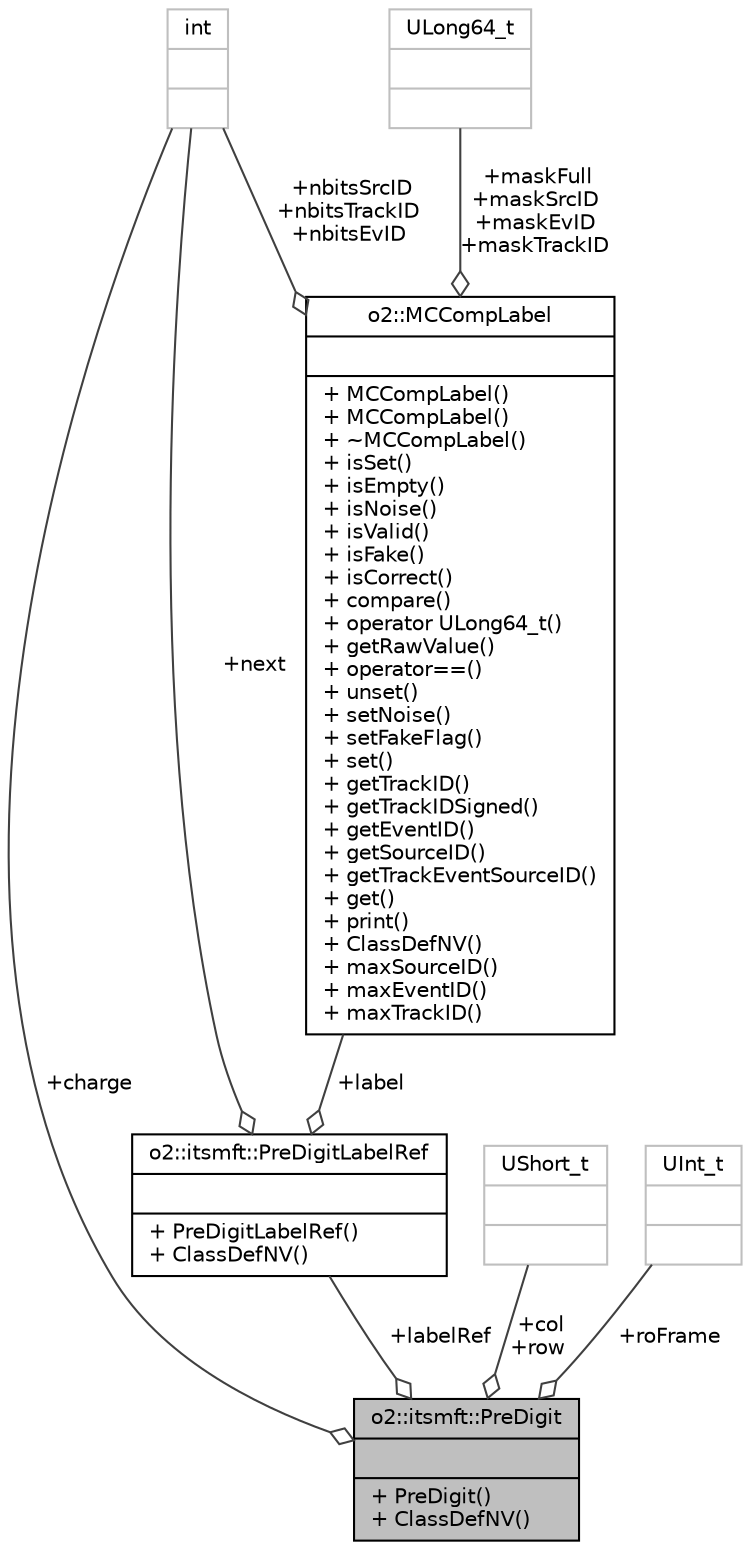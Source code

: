digraph "o2::itsmft::PreDigit"
{
 // INTERACTIVE_SVG=YES
  bgcolor="transparent";
  edge [fontname="Helvetica",fontsize="10",labelfontname="Helvetica",labelfontsize="10"];
  node [fontname="Helvetica",fontsize="10",shape=record];
  Node1 [label="{o2::itsmft::PreDigit\n||+ PreDigit()\l+ ClassDefNV()\l}",height=0.2,width=0.4,color="black", fillcolor="grey75", style="filled", fontcolor="black"];
  Node2 -> Node1 [color="grey25",fontsize="10",style="solid",label=" +charge" ,arrowhead="odiamond",fontname="Helvetica"];
  Node2 [label="{int\n||}",height=0.2,width=0.4,color="grey75"];
  Node3 -> Node1 [color="grey25",fontsize="10",style="solid",label=" +col\n+row" ,arrowhead="odiamond",fontname="Helvetica"];
  Node3 [label="{UShort_t\n||}",height=0.2,width=0.4,color="grey75"];
  Node4 -> Node1 [color="grey25",fontsize="10",style="solid",label=" +labelRef" ,arrowhead="odiamond",fontname="Helvetica"];
  Node4 [label="{o2::itsmft::PreDigitLabelRef\n||+ PreDigitLabelRef()\l+ ClassDefNV()\l}",height=0.2,width=0.4,color="black",URL="$d8/d6c/structo2_1_1itsmft_1_1PreDigitLabelRef.html"];
  Node2 -> Node4 [color="grey25",fontsize="10",style="solid",label=" +next" ,arrowhead="odiamond",fontname="Helvetica"];
  Node5 -> Node4 [color="grey25",fontsize="10",style="solid",label=" +label" ,arrowhead="odiamond",fontname="Helvetica"];
  Node5 [label="{o2::MCCompLabel\n||+ MCCompLabel()\l+ MCCompLabel()\l+ ~MCCompLabel()\l+ isSet()\l+ isEmpty()\l+ isNoise()\l+ isValid()\l+ isFake()\l+ isCorrect()\l+ compare()\l+ operator ULong64_t()\l+ getRawValue()\l+ operator==()\l+ unset()\l+ setNoise()\l+ setFakeFlag()\l+ set()\l+ getTrackID()\l+ getTrackIDSigned()\l+ getEventID()\l+ getSourceID()\l+ getTrackEventSourceID()\l+ get()\l+ print()\l+ ClassDefNV()\l+ maxSourceID()\l+ maxEventID()\l+ maxTrackID()\l}",height=0.2,width=0.4,color="black",URL="$de/def/classo2_1_1MCCompLabel.html"];
  Node6 -> Node5 [color="grey25",fontsize="10",style="solid",label=" +maskFull\n+maskSrcID\n+maskEvID\n+maskTrackID" ,arrowhead="odiamond",fontname="Helvetica"];
  Node6 [label="{ULong64_t\n||}",height=0.2,width=0.4,color="grey75"];
  Node2 -> Node5 [color="grey25",fontsize="10",style="solid",label=" +nbitsSrcID\n+nbitsTrackID\n+nbitsEvID" ,arrowhead="odiamond",fontname="Helvetica"];
  Node7 -> Node1 [color="grey25",fontsize="10",style="solid",label=" +roFrame" ,arrowhead="odiamond",fontname="Helvetica"];
  Node7 [label="{UInt_t\n||}",height=0.2,width=0.4,color="grey75"];
}
